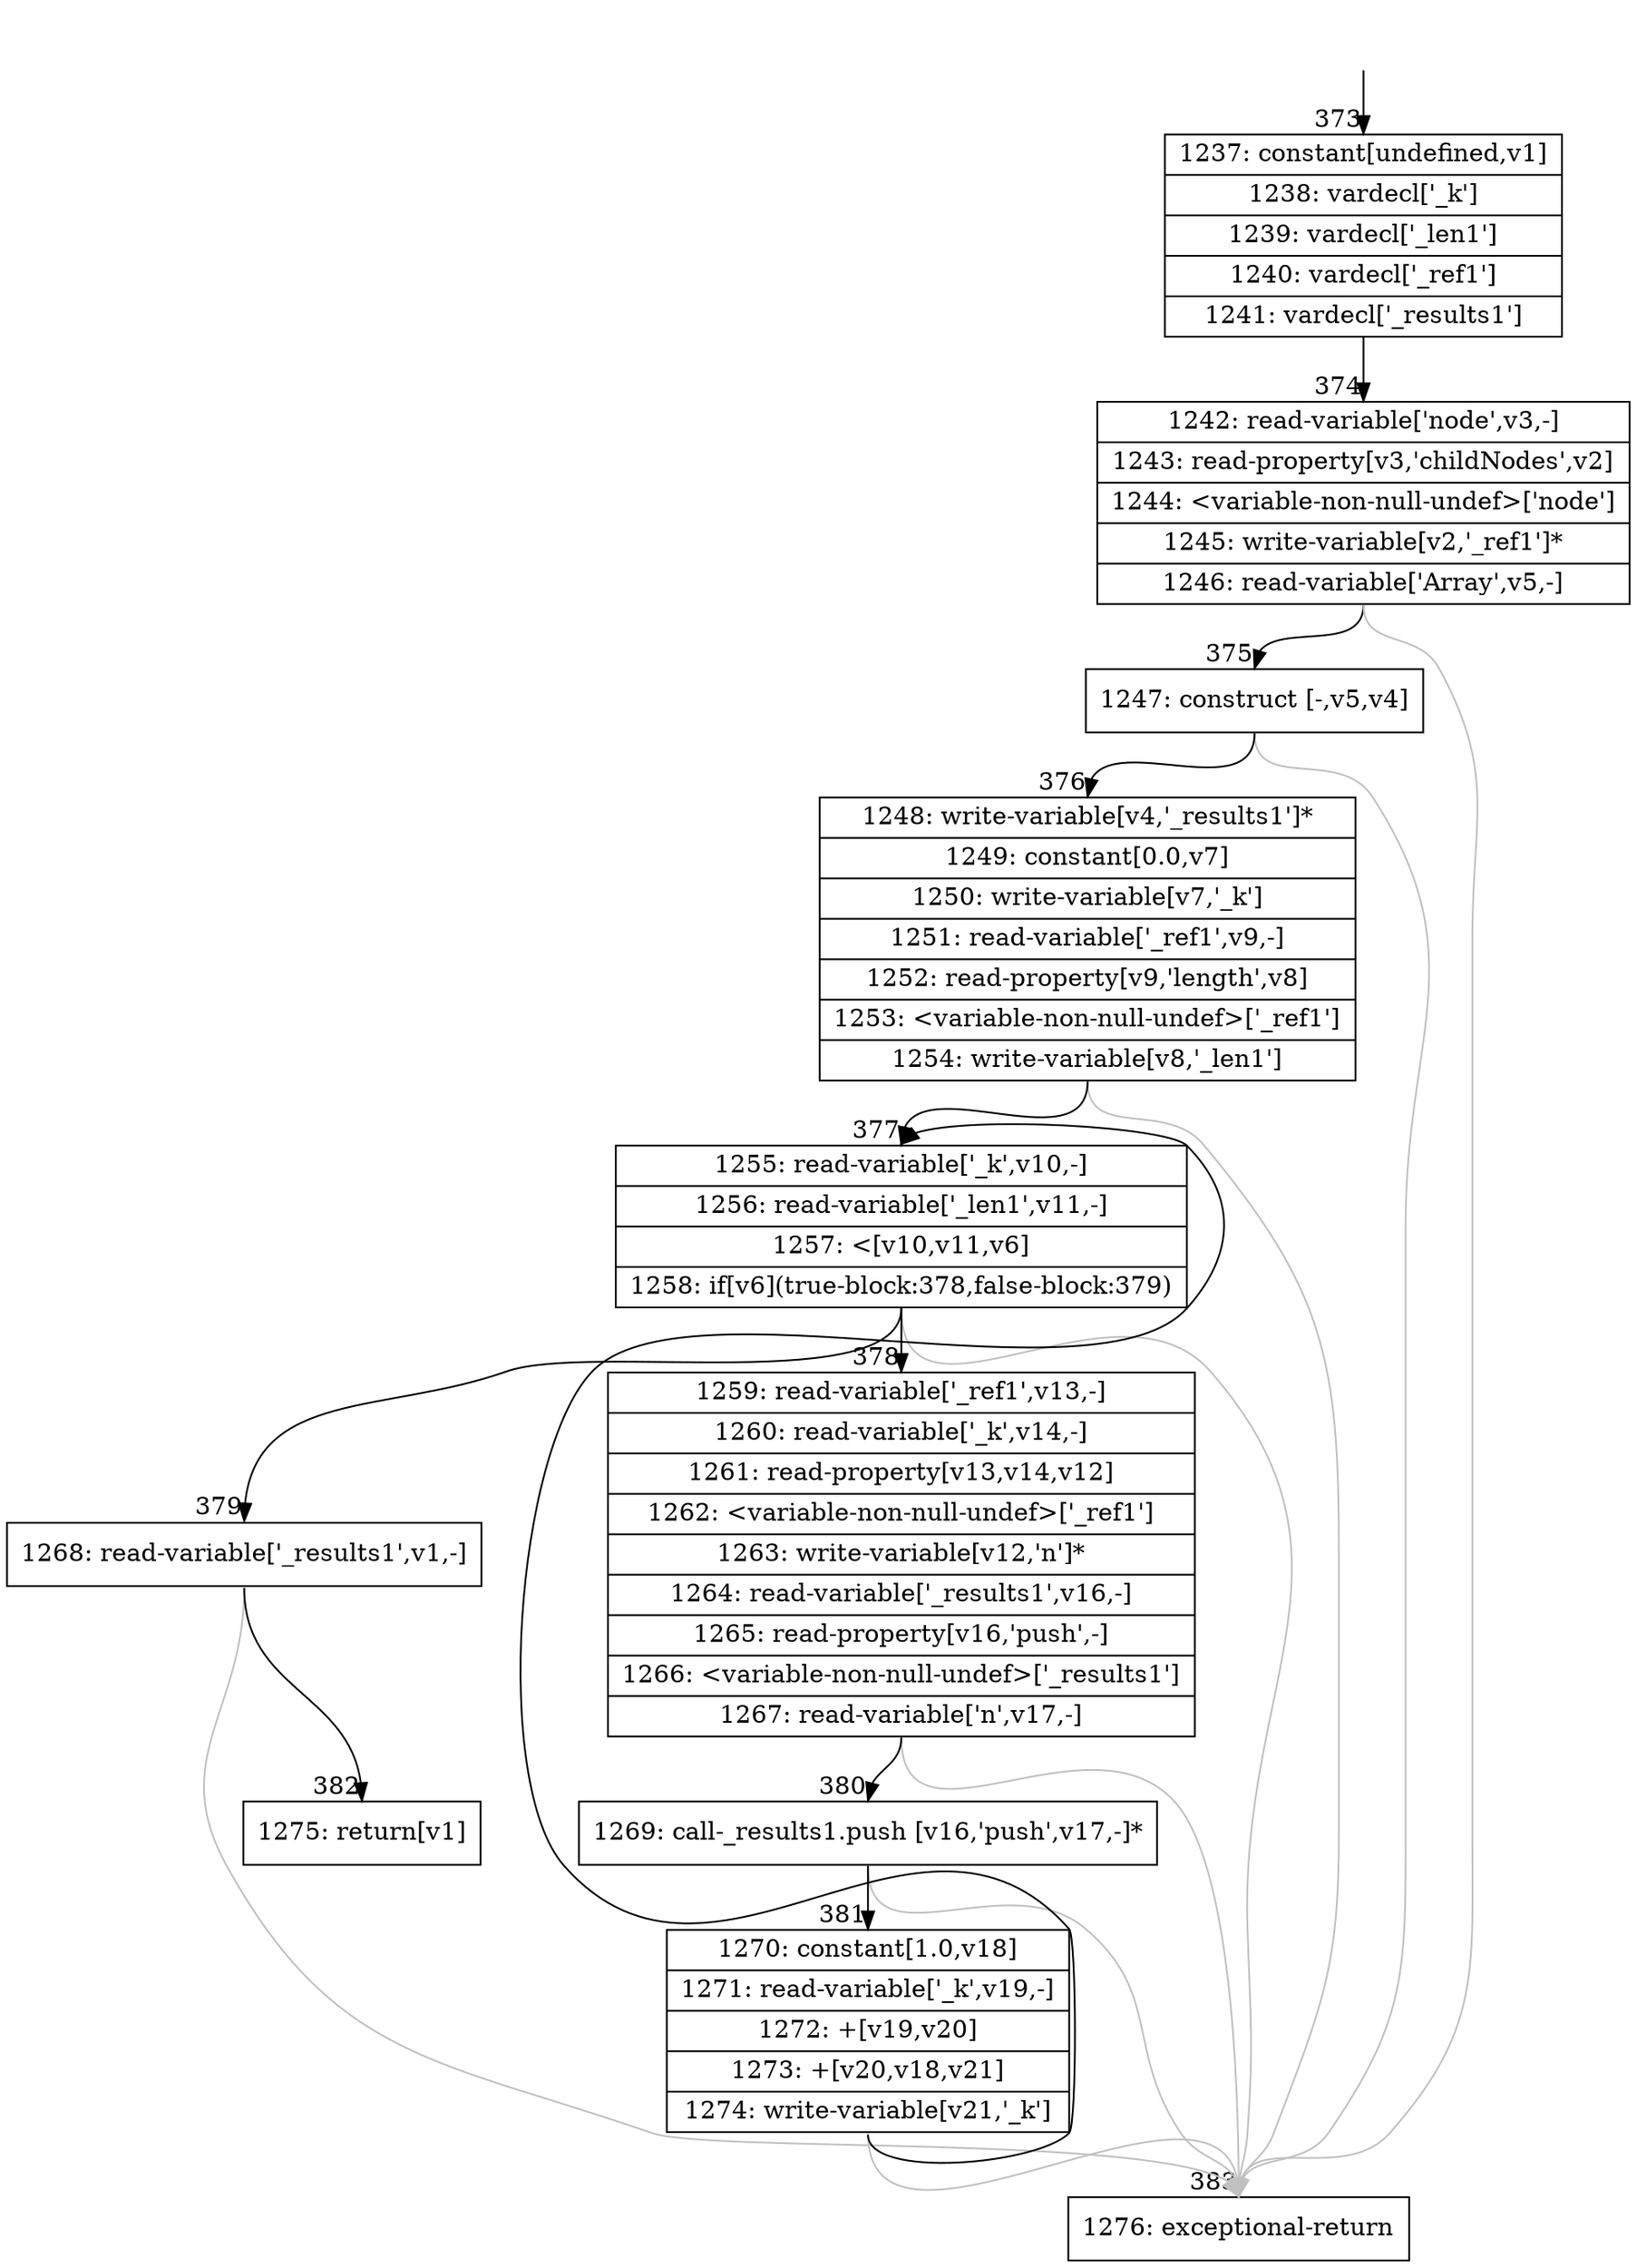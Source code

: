 digraph {
rankdir="TD"
BB_entry37[shape=none,label=""];
BB_entry37 -> BB373 [tailport=s, headport=n, headlabel="    373"]
BB373 [shape=record label="{1237: constant[undefined,v1]|1238: vardecl['_k']|1239: vardecl['_len1']|1240: vardecl['_ref1']|1241: vardecl['_results1']}" ] 
BB373 -> BB374 [tailport=s, headport=n, headlabel="      374"]
BB374 [shape=record label="{1242: read-variable['node',v3,-]|1243: read-property[v3,'childNodes',v2]|1244: \<variable-non-null-undef\>['node']|1245: write-variable[v2,'_ref1']*|1246: read-variable['Array',v5,-]}" ] 
BB374 -> BB375 [tailport=s, headport=n, headlabel="      375"]
BB374 -> BB383 [tailport=s, headport=n, color=gray, headlabel="      383"]
BB375 [shape=record label="{1247: construct [-,v5,v4]}" ] 
BB375 -> BB376 [tailport=s, headport=n, headlabel="      376"]
BB375 -> BB383 [tailport=s, headport=n, color=gray]
BB376 [shape=record label="{1248: write-variable[v4,'_results1']*|1249: constant[0.0,v7]|1250: write-variable[v7,'_k']|1251: read-variable['_ref1',v9,-]|1252: read-property[v9,'length',v8]|1253: \<variable-non-null-undef\>['_ref1']|1254: write-variable[v8,'_len1']}" ] 
BB376 -> BB377 [tailport=s, headport=n, headlabel="      377"]
BB376 -> BB383 [tailport=s, headport=n, color=gray]
BB377 [shape=record label="{1255: read-variable['_k',v10,-]|1256: read-variable['_len1',v11,-]|1257: \<[v10,v11,v6]|1258: if[v6](true-block:378,false-block:379)}" ] 
BB377 -> BB378 [tailport=s, headport=n, headlabel="      378"]
BB377 -> BB379 [tailport=s, headport=n, headlabel="      379"]
BB377 -> BB383 [tailport=s, headport=n, color=gray]
BB378 [shape=record label="{1259: read-variable['_ref1',v13,-]|1260: read-variable['_k',v14,-]|1261: read-property[v13,v14,v12]|1262: \<variable-non-null-undef\>['_ref1']|1263: write-variable[v12,'n']*|1264: read-variable['_results1',v16,-]|1265: read-property[v16,'push',-]|1266: \<variable-non-null-undef\>['_results1']|1267: read-variable['n',v17,-]}" ] 
BB378 -> BB380 [tailport=s, headport=n, headlabel="      380"]
BB378 -> BB383 [tailport=s, headport=n, color=gray]
BB379 [shape=record label="{1268: read-variable['_results1',v1,-]}" ] 
BB379 -> BB382 [tailport=s, headport=n, headlabel="      382"]
BB379 -> BB383 [tailport=s, headport=n, color=gray]
BB380 [shape=record label="{1269: call-_results1.push [v16,'push',v17,-]*}" ] 
BB380 -> BB381 [tailport=s, headport=n, headlabel="      381"]
BB380 -> BB383 [tailport=s, headport=n, color=gray]
BB381 [shape=record label="{1270: constant[1.0,v18]|1271: read-variable['_k',v19,-]|1272: +[v19,v20]|1273: +[v20,v18,v21]|1274: write-variable[v21,'_k']}" ] 
BB381 -> BB377 [tailport=s, headport=n]
BB381 -> BB383 [tailport=s, headport=n, color=gray]
BB382 [shape=record label="{1275: return[v1]}" ] 
BB383 [shape=record label="{1276: exceptional-return}" ] 
//#$~ 376
}
